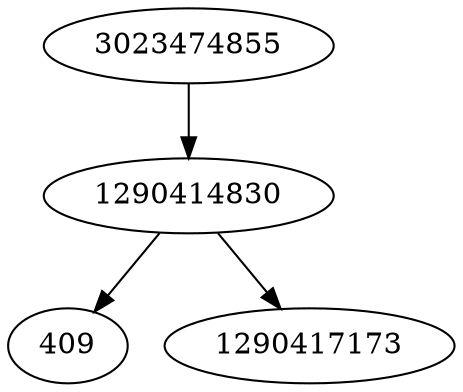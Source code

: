 strict digraph  {
409;
1290417173;
1290414830;
3023474855;
1290414830 -> 409;
1290414830 -> 1290417173;
3023474855 -> 1290414830;
}
